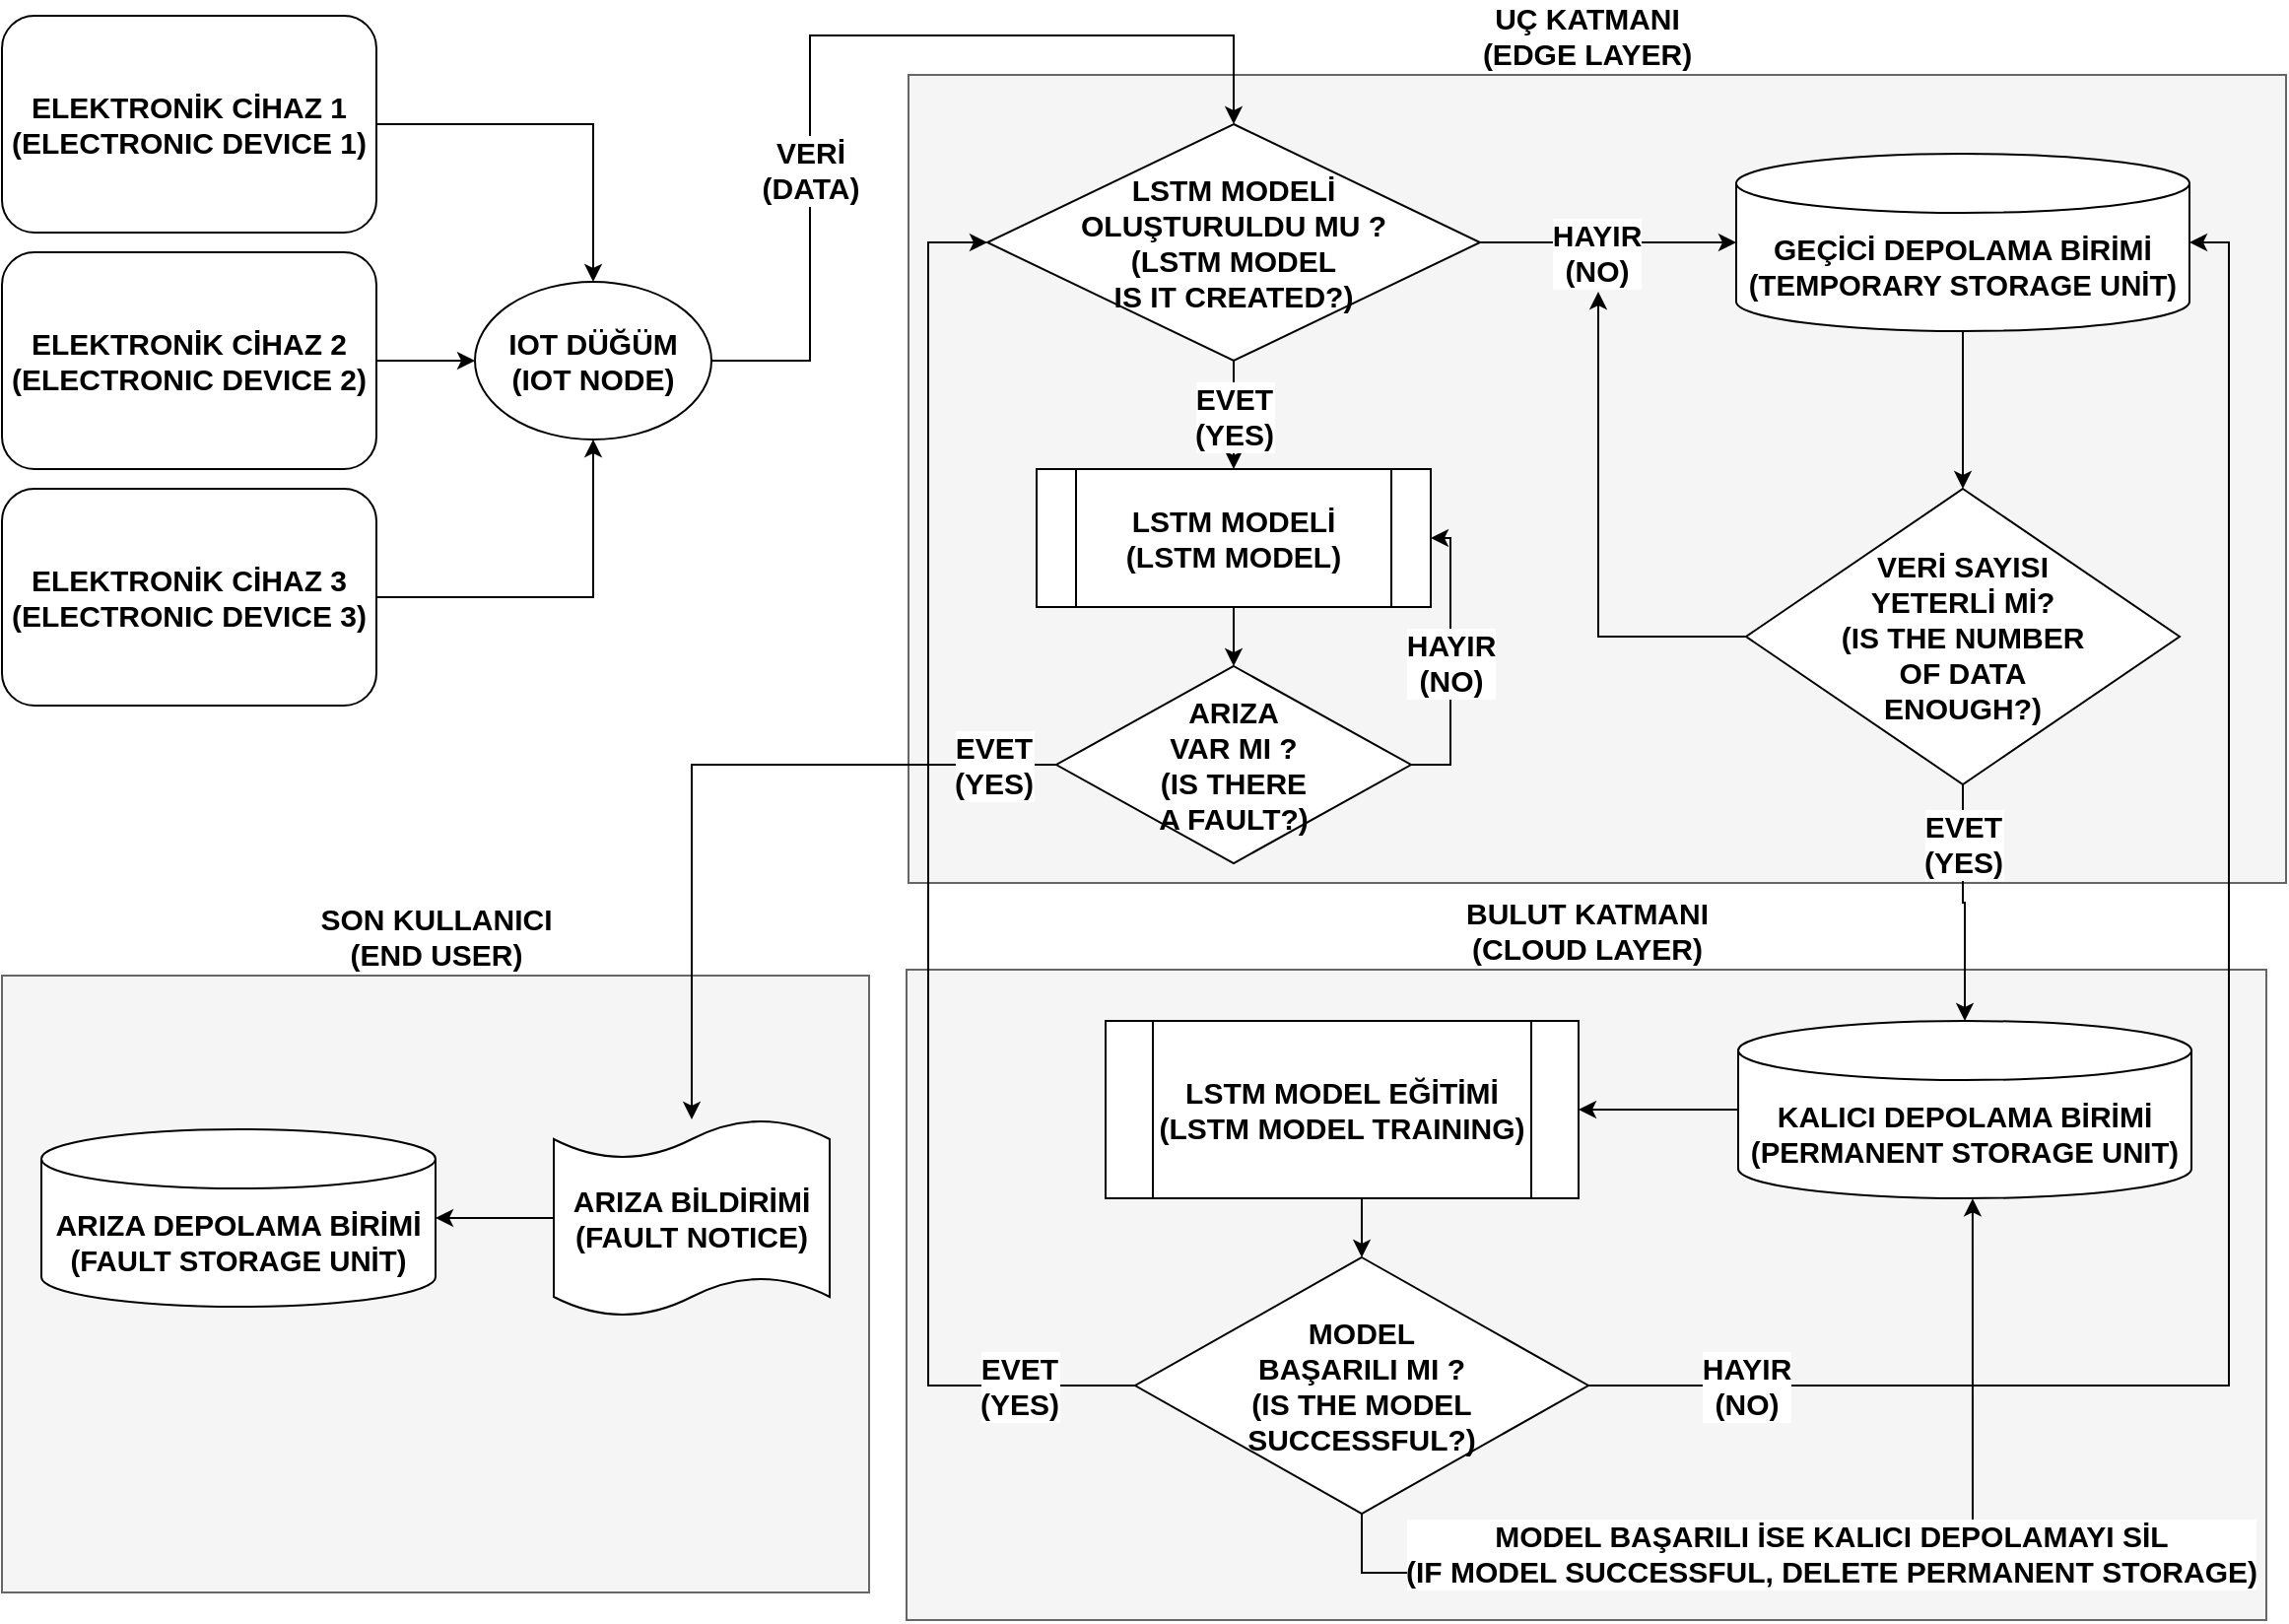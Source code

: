 <mxfile version="15.5.4" type="github">
  <diagram id="C5RBs43oDa-KdzZeNtuy" name="Page-1">
    <mxGraphModel dx="1806" dy="820" grid="1" gridSize="10" guides="1" tooltips="1" connect="1" arrows="1" fold="1" page="1" pageScale="1" pageWidth="1169" pageHeight="827" math="0" shadow="0">
      <root>
        <mxCell id="WIyWlLk6GJQsqaUBKTNV-0" />
        <mxCell id="WIyWlLk6GJQsqaUBKTNV-1" parent="WIyWlLk6GJQsqaUBKTNV-0" />
        <mxCell id="XB7V-jMZPtjMwsfYTOQH-54" value="" style="rounded=0;whiteSpace=wrap;html=1;fontFamily=Helvetica;fontSize=15;fillColor=#f5f5f5;fontColor=#333333;strokeColor=#666666;" vertex="1" parent="WIyWlLk6GJQsqaUBKTNV-1">
          <mxGeometry x="469" y="494" width="690" height="330" as="geometry" />
        </mxCell>
        <mxCell id="XB7V-jMZPtjMwsfYTOQH-28" value="" style="rounded=0;whiteSpace=wrap;html=1;fontFamily=Helvetica;fontSize=15;fillColor=#f5f5f5;fontColor=#333333;strokeColor=#666666;" vertex="1" parent="WIyWlLk6GJQsqaUBKTNV-1">
          <mxGeometry x="470" y="40" width="699" height="410" as="geometry" />
        </mxCell>
        <mxCell id="XB7V-jMZPtjMwsfYTOQH-82" style="edgeStyle=orthogonalEdgeStyle;rounded=0;orthogonalLoop=1;jettySize=auto;html=1;entryX=0.5;entryY=0;entryDx=0;entryDy=0;fontFamily=Helvetica;fontSize=15;" edge="1" parent="WIyWlLk6GJQsqaUBKTNV-1" source="XB7V-jMZPtjMwsfYTOQH-0" target="XB7V-jMZPtjMwsfYTOQH-1">
          <mxGeometry relative="1" as="geometry" />
        </mxCell>
        <mxCell id="XB7V-jMZPtjMwsfYTOQH-0" value="&lt;font style=&quot;font-size: 15px&quot;&gt;&lt;b&gt;ELEKTRONİK CİHAZ 1&lt;br&gt;(ELECTRONIC DEVICE 1)&lt;/b&gt;&lt;/font&gt;" style="rounded=1;whiteSpace=wrap;html=1;" vertex="1" parent="WIyWlLk6GJQsqaUBKTNV-1">
          <mxGeometry x="10" y="10" width="190" height="110" as="geometry" />
        </mxCell>
        <mxCell id="XB7V-jMZPtjMwsfYTOQH-85" value="&lt;b&gt;VERİ&lt;br&gt;(DATA)&lt;/b&gt;" style="edgeStyle=orthogonalEdgeStyle;rounded=0;orthogonalLoop=1;jettySize=auto;html=1;exitX=1;exitY=0.5;exitDx=0;exitDy=0;entryX=0.5;entryY=0;entryDx=0;entryDy=0;fontFamily=Helvetica;fontSize=15;" edge="1" parent="WIyWlLk6GJQsqaUBKTNV-1" source="XB7V-jMZPtjMwsfYTOQH-1" target="XB7V-jMZPtjMwsfYTOQH-24">
          <mxGeometry x="-0.378" relative="1" as="geometry">
            <Array as="points">
              <mxPoint x="420" y="185" />
              <mxPoint x="420" y="20" />
              <mxPoint x="635" y="20" />
            </Array>
            <mxPoint as="offset" />
          </mxGeometry>
        </mxCell>
        <mxCell id="XB7V-jMZPtjMwsfYTOQH-1" value="&lt;b&gt;IOT DÜĞÜM&lt;br&gt;(IOT NODE)&lt;/b&gt;" style="ellipse;whiteSpace=wrap;html=1;fontSize=15;" vertex="1" parent="WIyWlLk6GJQsqaUBKTNV-1">
          <mxGeometry x="250" y="145" width="120" height="80" as="geometry" />
        </mxCell>
        <mxCell id="XB7V-jMZPtjMwsfYTOQH-58" style="edgeStyle=orthogonalEdgeStyle;rounded=0;orthogonalLoop=1;jettySize=auto;html=1;exitX=0.5;exitY=1;exitDx=0;exitDy=0;exitPerimeter=0;fontFamily=Helvetica;fontSize=15;" edge="1" parent="WIyWlLk6GJQsqaUBKTNV-1" source="XB7V-jMZPtjMwsfYTOQH-11" target="XB7V-jMZPtjMwsfYTOQH-36">
          <mxGeometry relative="1" as="geometry" />
        </mxCell>
        <mxCell id="XB7V-jMZPtjMwsfYTOQH-11" value="&lt;b&gt;GEÇİCİ DEPOLAMA BİRİMİ&lt;br&gt;&lt;/b&gt;&lt;span style=&quot;font-size: 14.667px&quot;&gt;&lt;b&gt;(TEMPORARY STORAGE UNİT)&lt;/b&gt;&lt;/span&gt;" style="shape=cylinder3;whiteSpace=wrap;html=1;boundedLbl=1;backgroundOutline=1;size=15;fontSize=15;" vertex="1" parent="WIyWlLk6GJQsqaUBKTNV-1">
          <mxGeometry x="890" y="80" width="230" height="90" as="geometry" />
        </mxCell>
        <mxCell id="XB7V-jMZPtjMwsfYTOQH-15" value="&lt;b&gt;UÇ KATMANI&lt;br&gt;(EDGE LAYER)&lt;br&gt;&lt;/b&gt;" style="edgeLabel;html=1;align=center;verticalAlign=middle;resizable=0;points=[];fontSize=15;" vertex="1" connectable="0" parent="WIyWlLk6GJQsqaUBKTNV-1">
          <mxGeometry x="814" y="20" as="geometry" />
        </mxCell>
        <mxCell id="XB7V-jMZPtjMwsfYTOQH-29" value="&lt;b&gt;HAYIR&lt;br&gt;(NO)&lt;/b&gt;" style="edgeStyle=orthogonalEdgeStyle;rounded=0;orthogonalLoop=1;jettySize=auto;html=1;exitX=1;exitY=0.5;exitDx=0;exitDy=0;fontFamily=Helvetica;fontSize=15;" edge="1" parent="WIyWlLk6GJQsqaUBKTNV-1" source="XB7V-jMZPtjMwsfYTOQH-24" target="XB7V-jMZPtjMwsfYTOQH-11">
          <mxGeometry x="-0.091" y="-5" relative="1" as="geometry">
            <mxPoint as="offset" />
          </mxGeometry>
        </mxCell>
        <mxCell id="XB7V-jMZPtjMwsfYTOQH-43" value="&lt;b&gt;EVET&lt;br&gt;(YES)&lt;/b&gt;" style="edgeStyle=orthogonalEdgeStyle;rounded=0;orthogonalLoop=1;jettySize=auto;html=1;exitX=0.5;exitY=1;exitDx=0;exitDy=0;fontFamily=Helvetica;fontSize=15;" edge="1" parent="WIyWlLk6GJQsqaUBKTNV-1" source="XB7V-jMZPtjMwsfYTOQH-24" target="XB7V-jMZPtjMwsfYTOQH-42">
          <mxGeometry relative="1" as="geometry" />
        </mxCell>
        <mxCell id="XB7V-jMZPtjMwsfYTOQH-24" value="&lt;b&gt;LSTM MODELİ&lt;br&gt;OLUŞTURULDU MU ?&lt;br&gt;(&lt;span&gt;LSTM MODEL&lt;br&gt;&lt;/span&gt;&lt;span&gt;IS IT CREATED?&lt;/span&gt;)&lt;br&gt;&lt;/b&gt;" style="rhombus;whiteSpace=wrap;html=1;fontFamily=Helvetica;fontSize=15;" vertex="1" parent="WIyWlLk6GJQsqaUBKTNV-1">
          <mxGeometry x="510" y="65" width="250" height="120" as="geometry" />
        </mxCell>
        <mxCell id="XB7V-jMZPtjMwsfYTOQH-64" style="edgeStyle=orthogonalEdgeStyle;rounded=0;orthogonalLoop=1;jettySize=auto;html=1;exitX=0.5;exitY=1;exitDx=0;exitDy=0;fontFamily=Helvetica;fontSize=15;" edge="1" parent="WIyWlLk6GJQsqaUBKTNV-1" source="XB7V-jMZPtjMwsfYTOQH-36" target="XB7V-jMZPtjMwsfYTOQH-56">
          <mxGeometry relative="1" as="geometry">
            <mxPoint x="1005" y="510" as="targetPoint" />
          </mxGeometry>
        </mxCell>
        <mxCell id="XB7V-jMZPtjMwsfYTOQH-65" value="&lt;b&gt;EVET&lt;br&gt;(YES)&lt;/b&gt;" style="edgeLabel;html=1;align=center;verticalAlign=middle;resizable=0;points=[];fontSize=15;fontFamily=Helvetica;" vertex="1" connectable="0" parent="XB7V-jMZPtjMwsfYTOQH-64">
          <mxGeometry x="-0.161" y="-1" relative="1" as="geometry">
            <mxPoint x="1" y="-21" as="offset" />
          </mxGeometry>
        </mxCell>
        <mxCell id="XB7V-jMZPtjMwsfYTOQH-74" style="edgeStyle=orthogonalEdgeStyle;rounded=0;orthogonalLoop=1;jettySize=auto;html=1;exitX=0;exitY=0.5;exitDx=0;exitDy=0;fontFamily=Helvetica;fontSize=15;" edge="1" parent="WIyWlLk6GJQsqaUBKTNV-1" source="XB7V-jMZPtjMwsfYTOQH-36">
          <mxGeometry relative="1" as="geometry">
            <mxPoint x="820" y="150" as="targetPoint" />
            <Array as="points">
              <mxPoint x="820" y="325" />
            </Array>
          </mxGeometry>
        </mxCell>
        <mxCell id="XB7V-jMZPtjMwsfYTOQH-36" value="&lt;b&gt;VERİ SAYISI &lt;br&gt;YETERLİ Mİ?&lt;br&gt;(IS THE NUMBER &lt;br&gt;OF DATA &lt;br&gt;ENOUGH?)&lt;/b&gt;" style="rhombus;whiteSpace=wrap;html=1;fontFamily=Helvetica;fontSize=15;" vertex="1" parent="WIyWlLk6GJQsqaUBKTNV-1">
          <mxGeometry x="895" y="250" width="220" height="150" as="geometry" />
        </mxCell>
        <mxCell id="XB7V-jMZPtjMwsfYTOQH-105" value="" style="edgeStyle=orthogonalEdgeStyle;rounded=0;orthogonalLoop=1;jettySize=auto;html=1;fontFamily=Helvetica;fontSize=15;" edge="1" parent="WIyWlLk6GJQsqaUBKTNV-1" source="XB7V-jMZPtjMwsfYTOQH-42" target="XB7V-jMZPtjMwsfYTOQH-97">
          <mxGeometry relative="1" as="geometry" />
        </mxCell>
        <mxCell id="XB7V-jMZPtjMwsfYTOQH-42" value="&lt;b style=&quot;font-size: 15px&quot;&gt;LSTM MODELİ&lt;br&gt;(LSTM MODEL)&lt;/b&gt;" style="shape=process;whiteSpace=wrap;html=1;backgroundOutline=1;fontFamily=Helvetica;fontSize=14;" vertex="1" parent="WIyWlLk6GJQsqaUBKTNV-1">
          <mxGeometry x="535" y="240" width="200" height="70" as="geometry" />
        </mxCell>
        <mxCell id="XB7V-jMZPtjMwsfYTOQH-45" value="&lt;b&gt;&lt;br&gt;&lt;/b&gt;" style="edgeLabel;html=1;align=center;verticalAlign=middle;resizable=0;points=[];fontSize=15;" vertex="1" connectable="0" parent="WIyWlLk6GJQsqaUBKTNV-1">
          <mxGeometry x="230" y="414" as="geometry">
            <mxPoint x="224" y="175" as="offset" />
          </mxGeometry>
        </mxCell>
        <mxCell id="XB7V-jMZPtjMwsfYTOQH-46" value="&lt;b&gt;BULUT KATMANI&lt;br&gt;(CLOUD LAYER)&lt;/b&gt;" style="text;html=1;align=center;verticalAlign=middle;resizable=0;points=[];autosize=1;strokeColor=none;fillColor=none;fontSize=15;fontFamily=Helvetica;" vertex="1" parent="WIyWlLk6GJQsqaUBKTNV-1">
          <mxGeometry x="744" y="454" width="140" height="40" as="geometry" />
        </mxCell>
        <mxCell id="XB7V-jMZPtjMwsfYTOQH-90" style="edgeStyle=orthogonalEdgeStyle;rounded=0;orthogonalLoop=1;jettySize=auto;html=1;exitX=0.5;exitY=1;exitDx=0;exitDy=0;entryX=0.5;entryY=0;entryDx=0;entryDy=0;fontFamily=Helvetica;fontSize=15;" edge="1" parent="WIyWlLk6GJQsqaUBKTNV-1" source="XB7V-jMZPtjMwsfYTOQH-53" target="XB7V-jMZPtjMwsfYTOQH-69">
          <mxGeometry relative="1" as="geometry" />
        </mxCell>
        <mxCell id="XB7V-jMZPtjMwsfYTOQH-53" value="&lt;b&gt;LSTM MODEL EĞİTİMİ&lt;br&gt;(LSTM MODEL TRAINING)&lt;/b&gt;" style="shape=process;whiteSpace=wrap;html=1;backgroundOutline=1;fontFamily=Helvetica;fontSize=15;" vertex="1" parent="WIyWlLk6GJQsqaUBKTNV-1">
          <mxGeometry x="570" y="520" width="240" height="90" as="geometry" />
        </mxCell>
        <mxCell id="XB7V-jMZPtjMwsfYTOQH-89" style="edgeStyle=orthogonalEdgeStyle;rounded=0;orthogonalLoop=1;jettySize=auto;html=1;entryX=1;entryY=0.5;entryDx=0;entryDy=0;fontFamily=Helvetica;fontSize=15;" edge="1" parent="WIyWlLk6GJQsqaUBKTNV-1" source="XB7V-jMZPtjMwsfYTOQH-56" target="XB7V-jMZPtjMwsfYTOQH-53">
          <mxGeometry relative="1" as="geometry" />
        </mxCell>
        <mxCell id="XB7V-jMZPtjMwsfYTOQH-56" value="&lt;b&gt;KALICI DEPOLAMA BİRİMİ&lt;br&gt;&lt;/b&gt;&lt;span style=&quot;font-size: 14.667px&quot;&gt;&lt;b&gt;(&lt;/b&gt;&lt;/span&gt;&lt;span style=&quot;font-size: 14.667px&quot;&gt;&lt;b&gt;PERMANENT STORAGE UNIT)&lt;/b&gt;&lt;/span&gt;" style="shape=cylinder3;whiteSpace=wrap;html=1;boundedLbl=1;backgroundOutline=1;size=15;fontSize=15;" vertex="1" parent="WIyWlLk6GJQsqaUBKTNV-1">
          <mxGeometry x="891" y="520" width="230" height="90" as="geometry" />
        </mxCell>
        <mxCell id="XB7V-jMZPtjMwsfYTOQH-75" style="edgeStyle=orthogonalEdgeStyle;rounded=0;orthogonalLoop=1;jettySize=auto;html=1;fontFamily=Helvetica;fontSize=15;exitX=1;exitY=0.5;exitDx=0;exitDy=0;" edge="1" parent="WIyWlLk6GJQsqaUBKTNV-1" source="XB7V-jMZPtjMwsfYTOQH-69" target="XB7V-jMZPtjMwsfYTOQH-11">
          <mxGeometry relative="1" as="geometry">
            <mxPoint x="1100" y="716" as="sourcePoint" />
            <mxPoint x="1130" y="120" as="targetPoint" />
            <Array as="points">
              <mxPoint x="1140" y="705" />
              <mxPoint x="1140" y="125" />
            </Array>
          </mxGeometry>
        </mxCell>
        <mxCell id="XB7V-jMZPtjMwsfYTOQH-76" value="&lt;b&gt;HAYIR&lt;br&gt;(NO)&lt;/b&gt;" style="edgeLabel;html=1;align=center;verticalAlign=middle;resizable=0;points=[];fontSize=15;fontFamily=Helvetica;" vertex="1" connectable="0" parent="XB7V-jMZPtjMwsfYTOQH-75">
          <mxGeometry x="-0.16" y="-3" relative="1" as="geometry">
            <mxPoint x="-248" y="63" as="offset" />
          </mxGeometry>
        </mxCell>
        <mxCell id="XB7V-jMZPtjMwsfYTOQH-94" value="&lt;b&gt;EVET&lt;br&gt;(YES)&lt;/b&gt;" style="edgeStyle=orthogonalEdgeStyle;rounded=0;orthogonalLoop=1;jettySize=auto;html=1;exitX=0;exitY=0.5;exitDx=0;exitDy=0;entryX=0;entryY=0.5;entryDx=0;entryDy=0;fontFamily=Helvetica;fontSize=15;" edge="1" parent="WIyWlLk6GJQsqaUBKTNV-1" source="XB7V-jMZPtjMwsfYTOQH-69" target="XB7V-jMZPtjMwsfYTOQH-24">
          <mxGeometry x="-0.833" relative="1" as="geometry">
            <Array as="points">
              <mxPoint x="480" y="705" />
              <mxPoint x="480" y="125" />
            </Array>
            <mxPoint as="offset" />
          </mxGeometry>
        </mxCell>
        <mxCell id="XB7V-jMZPtjMwsfYTOQH-113" style="edgeStyle=orthogonalEdgeStyle;rounded=0;orthogonalLoop=1;jettySize=auto;html=1;entryX=0.784;entryY=0.352;entryDx=0;entryDy=0;entryPerimeter=0;fontFamily=Helvetica;fontSize=15;" edge="1" parent="WIyWlLk6GJQsqaUBKTNV-1" source="XB7V-jMZPtjMwsfYTOQH-69" target="XB7V-jMZPtjMwsfYTOQH-54">
          <mxGeometry relative="1" as="geometry">
            <Array as="points">
              <mxPoint x="700" y="800" />
              <mxPoint x="1010" y="800" />
            </Array>
          </mxGeometry>
        </mxCell>
        <mxCell id="XB7V-jMZPtjMwsfYTOQH-114" value="&lt;b&gt;MODEL BAŞARILI İSE KALICI DEPOLAMAYI SİL&lt;br&gt;(IF MODEL SUCCESSFUL, DELETE PERMANENT STORAGE)&lt;/b&gt;" style="edgeLabel;html=1;align=center;verticalAlign=middle;resizable=0;points=[];fontSize=15;fontFamily=Helvetica;" vertex="1" connectable="0" parent="XB7V-jMZPtjMwsfYTOQH-113">
          <mxGeometry x="-0.382" y="-1" relative="1" as="geometry">
            <mxPoint x="104" y="-11" as="offset" />
          </mxGeometry>
        </mxCell>
        <mxCell id="XB7V-jMZPtjMwsfYTOQH-69" value="&lt;b&gt;MODEL &lt;br&gt;BAŞARILI MI ?&lt;br&gt;(IS THE MODEL &lt;br&gt;SUCCESSFUL?)&lt;/b&gt;" style="rhombus;whiteSpace=wrap;html=1;fontFamily=Helvetica;fontSize=15;" vertex="1" parent="WIyWlLk6GJQsqaUBKTNV-1">
          <mxGeometry x="585" y="640" width="230" height="130" as="geometry" />
        </mxCell>
        <mxCell id="XB7V-jMZPtjMwsfYTOQH-83" style="edgeStyle=orthogonalEdgeStyle;rounded=0;orthogonalLoop=1;jettySize=auto;html=1;exitX=1;exitY=0.5;exitDx=0;exitDy=0;fontFamily=Helvetica;fontSize=15;" edge="1" parent="WIyWlLk6GJQsqaUBKTNV-1" source="XB7V-jMZPtjMwsfYTOQH-79" target="XB7V-jMZPtjMwsfYTOQH-1">
          <mxGeometry relative="1" as="geometry" />
        </mxCell>
        <mxCell id="XB7V-jMZPtjMwsfYTOQH-79" value="&lt;font style=&quot;font-size: 15px&quot;&gt;&lt;b&gt;ELEKTRONİK CİHAZ 2&lt;br&gt;(ELECTRONIC DEVICE 2)&lt;/b&gt;&lt;/font&gt;" style="rounded=1;whiteSpace=wrap;html=1;" vertex="1" parent="WIyWlLk6GJQsqaUBKTNV-1">
          <mxGeometry x="10" y="130" width="190" height="110" as="geometry" />
        </mxCell>
        <mxCell id="XB7V-jMZPtjMwsfYTOQH-84" style="edgeStyle=orthogonalEdgeStyle;rounded=0;orthogonalLoop=1;jettySize=auto;html=1;exitX=1;exitY=0.5;exitDx=0;exitDy=0;entryX=0.5;entryY=1;entryDx=0;entryDy=0;fontFamily=Helvetica;fontSize=15;" edge="1" parent="WIyWlLk6GJQsqaUBKTNV-1" source="XB7V-jMZPtjMwsfYTOQH-80" target="XB7V-jMZPtjMwsfYTOQH-1">
          <mxGeometry relative="1" as="geometry" />
        </mxCell>
        <mxCell id="XB7V-jMZPtjMwsfYTOQH-80" value="&lt;font style=&quot;font-size: 15px&quot;&gt;&lt;b&gt;ELEKTRONİK CİHAZ 3&lt;br&gt;(ELECTRONIC DEVICE 3)&lt;/b&gt;&lt;/font&gt;" style="rounded=1;whiteSpace=wrap;html=1;" vertex="1" parent="WIyWlLk6GJQsqaUBKTNV-1">
          <mxGeometry x="10" y="250" width="190" height="110" as="geometry" />
        </mxCell>
        <mxCell id="XB7V-jMZPtjMwsfYTOQH-91" value="" style="rounded=0;whiteSpace=wrap;html=1;fontFamily=Helvetica;fontSize=15;fillColor=#f5f5f5;fontColor=#333333;strokeColor=#666666;" vertex="1" parent="WIyWlLk6GJQsqaUBKTNV-1">
          <mxGeometry x="10" y="497" width="440" height="313" as="geometry" />
        </mxCell>
        <mxCell id="XB7V-jMZPtjMwsfYTOQH-93" value="&lt;b&gt;SON KULLANICI&lt;br&gt;(END USER)&lt;/b&gt;" style="text;html=1;align=center;verticalAlign=middle;resizable=0;points=[];autosize=1;strokeColor=none;fillColor=none;fontSize=15;fontFamily=Helvetica;" vertex="1" parent="WIyWlLk6GJQsqaUBKTNV-1">
          <mxGeometry x="165" y="457" width="130" height="40" as="geometry" />
        </mxCell>
        <mxCell id="XB7V-jMZPtjMwsfYTOQH-96" value="&lt;b&gt;ARIZA DEPOLAMA BİRİMİ&lt;br&gt;&lt;/b&gt;&lt;b style=&quot;font-size: 14.667px&quot;&gt;(&lt;/b&gt;&lt;span style=&quot;font-size: 14.667px&quot;&gt;&lt;b&gt;FAULT&amp;nbsp;&lt;/b&gt;&lt;/span&gt;&lt;b style=&quot;font-size: 14.667px&quot;&gt;STORAGE UNİT)&lt;/b&gt;" style="shape=cylinder3;whiteSpace=wrap;html=1;boundedLbl=1;backgroundOutline=1;size=15;fontSize=15;" vertex="1" parent="WIyWlLk6GJQsqaUBKTNV-1">
          <mxGeometry x="30" y="575" width="200" height="90" as="geometry" />
        </mxCell>
        <mxCell id="XB7V-jMZPtjMwsfYTOQH-101" style="edgeStyle=orthogonalEdgeStyle;rounded=0;orthogonalLoop=1;jettySize=auto;html=1;exitX=0;exitY=0.5;exitDx=0;exitDy=0;fontFamily=Helvetica;fontSize=15;" edge="1" parent="WIyWlLk6GJQsqaUBKTNV-1" source="XB7V-jMZPtjMwsfYTOQH-97" target="XB7V-jMZPtjMwsfYTOQH-110">
          <mxGeometry relative="1" as="geometry">
            <mxPoint x="340" y="500" as="targetPoint" />
            <Array as="points">
              <mxPoint x="360" y="390" />
            </Array>
          </mxGeometry>
        </mxCell>
        <mxCell id="XB7V-jMZPtjMwsfYTOQH-103" value="&lt;b&gt;EVET&lt;br&gt;(YES)&lt;/b&gt;" style="edgeLabel;html=1;align=center;verticalAlign=middle;resizable=0;points=[];fontSize=15;fontFamily=Helvetica;" vertex="1" connectable="0" parent="XB7V-jMZPtjMwsfYTOQH-101">
          <mxGeometry x="-0.882" y="2" relative="1" as="geometry">
            <mxPoint x="-11" y="-2" as="offset" />
          </mxGeometry>
        </mxCell>
        <mxCell id="XB7V-jMZPtjMwsfYTOQH-107" value="&lt;b&gt;HAYIR&lt;br&gt;(NO)&lt;/b&gt;" style="edgeStyle=orthogonalEdgeStyle;rounded=0;orthogonalLoop=1;jettySize=auto;html=1;exitX=1;exitY=0.5;exitDx=0;exitDy=0;entryX=1;entryY=0.5;entryDx=0;entryDy=0;fontFamily=Helvetica;fontSize=15;" edge="1" parent="WIyWlLk6GJQsqaUBKTNV-1" source="XB7V-jMZPtjMwsfYTOQH-97" target="XB7V-jMZPtjMwsfYTOQH-42">
          <mxGeometry relative="1" as="geometry" />
        </mxCell>
        <mxCell id="XB7V-jMZPtjMwsfYTOQH-97" value="&lt;b&gt;ARIZA &lt;br&gt;VAR MI ?&lt;/b&gt;&lt;br&gt;&lt;b&gt;(IS THERE &lt;br&gt;A FAULT?&lt;/b&gt;&lt;b&gt;)&lt;/b&gt;" style="rhombus;whiteSpace=wrap;html=1;fontFamily=Helvetica;fontSize=15;" vertex="1" parent="WIyWlLk6GJQsqaUBKTNV-1">
          <mxGeometry x="545" y="340" width="180" height="100" as="geometry" />
        </mxCell>
        <mxCell id="XB7V-jMZPtjMwsfYTOQH-111" value="" style="edgeStyle=orthogonalEdgeStyle;rounded=0;orthogonalLoop=1;jettySize=auto;html=1;fontFamily=Helvetica;fontSize=15;" edge="1" parent="WIyWlLk6GJQsqaUBKTNV-1" source="XB7V-jMZPtjMwsfYTOQH-110" target="XB7V-jMZPtjMwsfYTOQH-96">
          <mxGeometry relative="1" as="geometry" />
        </mxCell>
        <mxCell id="XB7V-jMZPtjMwsfYTOQH-110" value="&lt;b&gt;ARIZA BİLDİRİMİ&lt;br&gt;(FAULT NOTICE)&lt;/b&gt;" style="shape=tape;whiteSpace=wrap;html=1;fontFamily=Helvetica;fontSize=15;size=0.2;" vertex="1" parent="WIyWlLk6GJQsqaUBKTNV-1">
          <mxGeometry x="290" y="570" width="140" height="100" as="geometry" />
        </mxCell>
      </root>
    </mxGraphModel>
  </diagram>
</mxfile>
